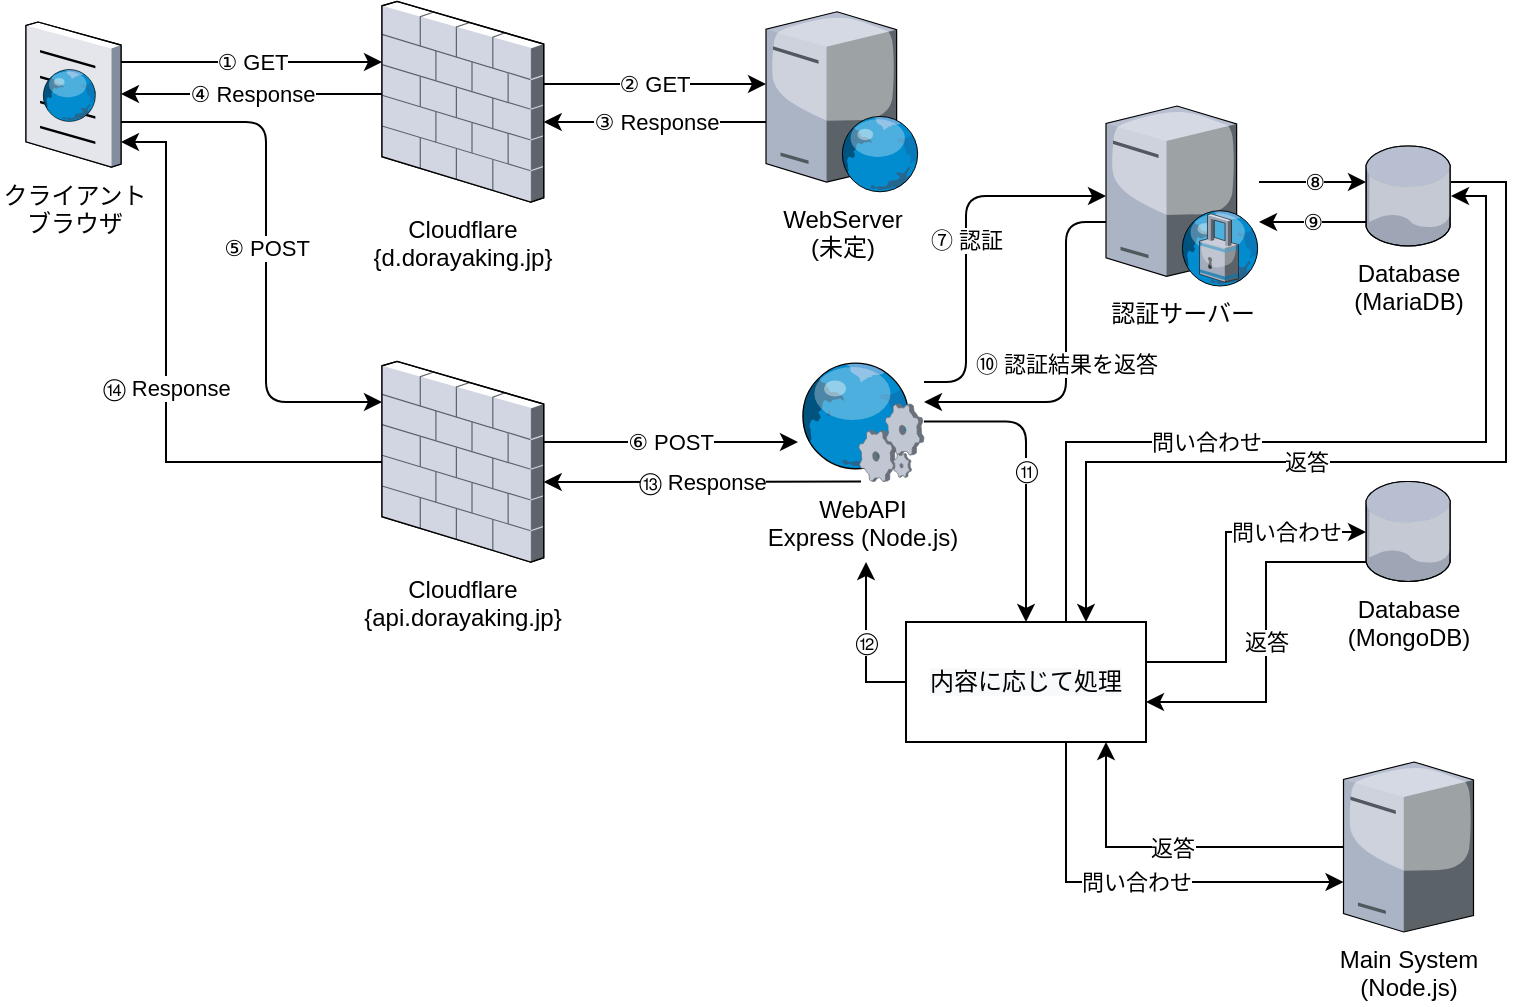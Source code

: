 <mxfile version="15.2.9" type="github">
  <diagram name="Page-1" id="822b0af5-4adb-64df-f703-e8dfc1f81529">
    <mxGraphModel dx="2031" dy="1103" grid="1" gridSize="10" guides="1" tooltips="1" connect="1" arrows="1" fold="1" page="1" pageScale="1" pageWidth="1100" pageHeight="850" background="none" math="0" shadow="0">
      <root>
        <mxCell id="0" />
        <mxCell id="1" parent="0" />
        <mxCell id="w5ER3e1skpx52HiP8KUn-14" value="クライアント&lt;br&gt;ブラウザ" style="verticalLabelPosition=bottom;sketch=0;aspect=fixed;html=1;verticalAlign=top;strokeColor=none;align=center;outlineConnect=0;shape=mxgraph.citrix.browser;" vertex="1" parent="1">
          <mxGeometry x="50" y="90" width="47.5" height="72.5" as="geometry" />
        </mxCell>
        <mxCell id="w5ER3e1skpx52HiP8KUn-52" value="返答" style="edgeStyle=orthogonalEdgeStyle;rounded=0;orthogonalLoop=1;jettySize=auto;html=1;" edge="1" parent="1" source="w5ER3e1skpx52HiP8KUn-16" target="w5ER3e1skpx52HiP8KUn-53">
          <mxGeometry x="0.17" relative="1" as="geometry">
            <mxPoint x="550.029" y="464.782" as="targetPoint" />
            <Array as="points">
              <mxPoint x="790" y="170" />
              <mxPoint x="790" y="310" />
              <mxPoint x="580" y="310" />
            </Array>
            <mxPoint as="offset" />
          </mxGeometry>
        </mxCell>
        <mxCell id="w5ER3e1skpx52HiP8KUn-16" value="Database&lt;br&gt;(MariaDB)" style="verticalLabelPosition=bottom;sketch=0;aspect=fixed;html=1;verticalAlign=top;strokeColor=none;align=center;outlineConnect=0;shape=mxgraph.citrix.database;" vertex="1" parent="1">
          <mxGeometry x="720" y="152" width="42.5" height="50" as="geometry" />
        </mxCell>
        <mxCell id="w5ER3e1skpx52HiP8KUn-57" value="⑬ Response" style="edgeStyle=orthogonalEdgeStyle;rounded=0;orthogonalLoop=1;jettySize=auto;html=1;" edge="1" parent="1" source="w5ER3e1skpx52HiP8KUn-17" target="w5ER3e1skpx52HiP8KUn-30">
          <mxGeometry relative="1" as="geometry">
            <Array as="points">
              <mxPoint x="340" y="320" />
              <mxPoint x="340" y="320" />
            </Array>
          </mxGeometry>
        </mxCell>
        <mxCell id="w5ER3e1skpx52HiP8KUn-17" value="WebAPI&lt;br&gt;Express (Node.js)" style="verticalLabelPosition=bottom;sketch=0;aspect=fixed;html=1;verticalAlign=top;strokeColor=none;align=center;outlineConnect=0;shape=mxgraph.citrix.web_service;" vertex="1" parent="1">
          <mxGeometry x="436" y="259.75" width="63" height="60" as="geometry" />
        </mxCell>
        <mxCell id="w5ER3e1skpx52HiP8KUn-18" value="① GET" style="edgeStyle=segmentEdgeStyle;endArrow=classic;html=1;" edge="1" parent="1" source="w5ER3e1skpx52HiP8KUn-14" target="w5ER3e1skpx52HiP8KUn-19">
          <mxGeometry width="50" height="50" relative="1" as="geometry">
            <mxPoint x="130" y="170" as="sourcePoint" />
            <mxPoint x="450" y="70" as="targetPoint" />
            <Array as="points">
              <mxPoint x="160" y="110" />
              <mxPoint x="160" y="110" />
            </Array>
          </mxGeometry>
        </mxCell>
        <mxCell id="w5ER3e1skpx52HiP8KUn-19" value="Cloudflare&lt;br&gt;{d.dorayaking.jp}" style="verticalLabelPosition=bottom;sketch=0;aspect=fixed;html=1;verticalAlign=top;strokeColor=none;align=center;outlineConnect=0;shape=mxgraph.citrix.firewall;" vertex="1" parent="1">
          <mxGeometry x="228" y="79.75" width="80.85" height="100.25" as="geometry" />
        </mxCell>
        <mxCell id="w5ER3e1skpx52HiP8KUn-21" value="② GET" style="edgeStyle=segmentEdgeStyle;endArrow=classic;html=1;" edge="1" parent="1" source="w5ER3e1skpx52HiP8KUn-19">
          <mxGeometry width="50" height="50" relative="1" as="geometry">
            <mxPoint x="320" y="170" as="sourcePoint" />
            <mxPoint x="420" y="121" as="targetPoint" />
            <Array as="points">
              <mxPoint x="360" y="121" />
              <mxPoint x="360" y="121" />
            </Array>
          </mxGeometry>
        </mxCell>
        <mxCell id="w5ER3e1skpx52HiP8KUn-28" value="③ Response" style="edgeStyle=segmentEdgeStyle;endArrow=classic;html=1;" edge="1" parent="1" target="w5ER3e1skpx52HiP8KUn-19">
          <mxGeometry width="50" height="50" relative="1" as="geometry">
            <mxPoint x="420" y="140.029" as="sourcePoint" />
            <mxPoint x="390" y="180" as="targetPoint" />
            <Array as="points">
              <mxPoint x="370" y="140" />
              <mxPoint x="370" y="140" />
            </Array>
          </mxGeometry>
        </mxCell>
        <mxCell id="w5ER3e1skpx52HiP8KUn-29" value="④ Response" style="edgeStyle=segmentEdgeStyle;endArrow=classic;html=1;" edge="1" parent="1" source="w5ER3e1skpx52HiP8KUn-19" target="w5ER3e1skpx52HiP8KUn-14">
          <mxGeometry width="50" height="50" relative="1" as="geometry">
            <mxPoint x="430" y="150.029" as="sourcePoint" />
            <mxPoint x="313" y="150.029" as="targetPoint" />
            <Array as="points">
              <mxPoint x="160" y="126" />
              <mxPoint x="160" y="126" />
            </Array>
          </mxGeometry>
        </mxCell>
        <mxCell id="w5ER3e1skpx52HiP8KUn-58" value="⑭ Response" style="edgeStyle=orthogonalEdgeStyle;rounded=0;orthogonalLoop=1;jettySize=auto;html=1;" edge="1" parent="1" source="w5ER3e1skpx52HiP8KUn-30" target="w5ER3e1skpx52HiP8KUn-14">
          <mxGeometry relative="1" as="geometry">
            <Array as="points">
              <mxPoint x="120" y="310" />
              <mxPoint x="120" y="150" />
            </Array>
          </mxGeometry>
        </mxCell>
        <mxCell id="w5ER3e1skpx52HiP8KUn-30" value="Cloudflare&lt;br&gt;{api.dorayaking.jp}" style="verticalLabelPosition=bottom;sketch=0;aspect=fixed;html=1;verticalAlign=top;strokeColor=none;align=center;outlineConnect=0;shape=mxgraph.citrix.firewall;" vertex="1" parent="1">
          <mxGeometry x="228" y="259.75" width="80.85" height="100.25" as="geometry" />
        </mxCell>
        <mxCell id="w5ER3e1skpx52HiP8KUn-31" value="⑤ POST" style="edgeStyle=segmentEdgeStyle;endArrow=classic;html=1;" edge="1" parent="1" source="w5ER3e1skpx52HiP8KUn-14" target="w5ER3e1skpx52HiP8KUn-30">
          <mxGeometry width="50" height="50" relative="1" as="geometry">
            <mxPoint x="110" y="300" as="sourcePoint" />
            <mxPoint x="160" y="250" as="targetPoint" />
            <Array as="points">
              <mxPoint x="170" y="140" />
              <mxPoint x="170" y="280" />
            </Array>
          </mxGeometry>
        </mxCell>
        <mxCell id="w5ER3e1skpx52HiP8KUn-32" value="⑥ POST" style="edgeStyle=segmentEdgeStyle;endArrow=classic;html=1;" edge="1" parent="1" source="w5ER3e1skpx52HiP8KUn-30" target="w5ER3e1skpx52HiP8KUn-17">
          <mxGeometry width="50" height="50" relative="1" as="geometry">
            <mxPoint x="310" y="280" as="sourcePoint" />
            <mxPoint x="410" y="270" as="targetPoint" />
            <Array as="points">
              <mxPoint x="390" y="300" />
              <mxPoint x="390" y="300" />
            </Array>
          </mxGeometry>
        </mxCell>
        <mxCell id="w5ER3e1skpx52HiP8KUn-34" value="⑦ 認証" style="edgeStyle=segmentEdgeStyle;endArrow=classic;html=1;" edge="1" parent="1" source="w5ER3e1skpx52HiP8KUn-17" target="w5ER3e1skpx52HiP8KUn-38">
          <mxGeometry width="50" height="50" relative="1" as="geometry">
            <mxPoint x="540" y="300" as="sourcePoint" />
            <mxPoint x="590" y="250" as="targetPoint" />
            <Array as="points">
              <mxPoint x="520" y="270" />
              <mxPoint x="520" y="177" />
            </Array>
          </mxGeometry>
        </mxCell>
        <mxCell id="w5ER3e1skpx52HiP8KUn-36" value="⑩ 認証結果を返答" style="edgeStyle=segmentEdgeStyle;endArrow=classic;html=1;" edge="1" parent="1" source="w5ER3e1skpx52HiP8KUn-38" target="w5ER3e1skpx52HiP8KUn-17">
          <mxGeometry width="50" height="50" relative="1" as="geometry">
            <mxPoint x="630" y="310" as="sourcePoint" />
            <mxPoint x="680" y="260" as="targetPoint" />
            <Array as="points">
              <mxPoint x="570" y="190" />
              <mxPoint x="570" y="280" />
            </Array>
          </mxGeometry>
        </mxCell>
        <mxCell id="w5ER3e1skpx52HiP8KUn-37" value="WebServer&lt;br&gt;(未定)" style="verticalLabelPosition=bottom;sketch=0;aspect=fixed;html=1;verticalAlign=top;strokeColor=none;align=center;outlineConnect=0;shape=mxgraph.citrix.web_server;" vertex="1" parent="1">
          <mxGeometry x="420" y="84.88" width="76.5" height="90" as="geometry" />
        </mxCell>
        <mxCell id="w5ER3e1skpx52HiP8KUn-38" value="認証サーバー" style="verticalLabelPosition=bottom;sketch=0;aspect=fixed;html=1;verticalAlign=top;strokeColor=none;align=center;outlineConnect=0;shape=mxgraph.citrix.proxy_server;" vertex="1" parent="1">
          <mxGeometry x="590" y="132" width="76.5" height="90" as="geometry" />
        </mxCell>
        <mxCell id="w5ER3e1skpx52HiP8KUn-39" value="⑧" style="edgeStyle=segmentEdgeStyle;endArrow=classic;html=1;" edge="1" parent="1" source="w5ER3e1skpx52HiP8KUn-38" target="w5ER3e1skpx52HiP8KUn-16">
          <mxGeometry width="50" height="50" relative="1" as="geometry">
            <mxPoint x="750" y="350" as="sourcePoint" />
            <mxPoint x="800" y="300" as="targetPoint" />
            <Array as="points">
              <mxPoint x="700" y="170" />
              <mxPoint x="700" y="170" />
            </Array>
          </mxGeometry>
        </mxCell>
        <mxCell id="w5ER3e1skpx52HiP8KUn-40" value="⑨" style="edgeStyle=segmentEdgeStyle;endArrow=classic;html=1;" edge="1" parent="1" source="w5ER3e1skpx52HiP8KUn-16" target="w5ER3e1skpx52HiP8KUn-38">
          <mxGeometry width="50" height="50" relative="1" as="geometry">
            <mxPoint x="730" y="340" as="sourcePoint" />
            <mxPoint x="780" y="290" as="targetPoint" />
            <Array as="points">
              <mxPoint x="700" y="190" />
              <mxPoint x="700" y="190" />
            </Array>
          </mxGeometry>
        </mxCell>
        <mxCell id="w5ER3e1skpx52HiP8KUn-50" value="返答" style="edgeStyle=orthogonalEdgeStyle;rounded=0;orthogonalLoop=1;jettySize=auto;html=1;" edge="1" parent="1" source="w5ER3e1skpx52HiP8KUn-42" target="w5ER3e1skpx52HiP8KUn-53">
          <mxGeometry relative="1" as="geometry">
            <mxPoint x="620" y="410" as="targetPoint" />
            <Array as="points">
              <mxPoint x="670" y="360" />
              <mxPoint x="670" y="430" />
            </Array>
          </mxGeometry>
        </mxCell>
        <mxCell id="w5ER3e1skpx52HiP8KUn-42" value="Database&lt;br&gt;(MongoDB)" style="verticalLabelPosition=bottom;sketch=0;aspect=fixed;html=1;verticalAlign=top;strokeColor=none;align=center;outlineConnect=0;shape=mxgraph.citrix.database;" vertex="1" parent="1">
          <mxGeometry x="720" y="319.75" width="42.5" height="50" as="geometry" />
        </mxCell>
        <mxCell id="w5ER3e1skpx52HiP8KUn-49" value="問い合わせ" style="edgeStyle=orthogonalEdgeStyle;rounded=0;orthogonalLoop=1;jettySize=auto;html=1;" edge="1" parent="1" source="w5ER3e1skpx52HiP8KUn-53" target="w5ER3e1skpx52HiP8KUn-42">
          <mxGeometry x="0.543" relative="1" as="geometry">
            <mxPoint x="582.999" y="400.029" as="sourcePoint" />
            <Array as="points">
              <mxPoint x="650" y="410" />
              <mxPoint x="650" y="345" />
            </Array>
            <mxPoint as="offset" />
          </mxGeometry>
        </mxCell>
        <mxCell id="w5ER3e1skpx52HiP8KUn-51" value="問い合わせ" style="edgeStyle=orthogonalEdgeStyle;rounded=0;orthogonalLoop=1;jettySize=auto;html=1;" edge="1" parent="1" source="w5ER3e1skpx52HiP8KUn-53" target="w5ER3e1skpx52HiP8KUn-16">
          <mxGeometry x="-0.274" relative="1" as="geometry">
            <mxPoint x="570.029" y="394.031" as="sourcePoint" />
            <Array as="points">
              <mxPoint x="570" y="300" />
              <mxPoint x="780" y="300" />
              <mxPoint x="780" y="177" />
            </Array>
            <mxPoint as="offset" />
          </mxGeometry>
        </mxCell>
        <mxCell id="w5ER3e1skpx52HiP8KUn-46" value="⑪" style="edgeStyle=segmentEdgeStyle;endArrow=classic;html=1;" edge="1" parent="1" source="w5ER3e1skpx52HiP8KUn-17" target="w5ER3e1skpx52HiP8KUn-53">
          <mxGeometry width="50" height="50" relative="1" as="geometry">
            <mxPoint x="560" y="370" as="sourcePoint" />
            <mxPoint x="550.5" y="385" as="targetPoint" />
          </mxGeometry>
        </mxCell>
        <mxCell id="w5ER3e1skpx52HiP8KUn-48" value="返答" style="edgeStyle=orthogonalEdgeStyle;rounded=0;orthogonalLoop=1;jettySize=auto;html=1;" edge="1" parent="1" source="w5ER3e1skpx52HiP8KUn-47" target="w5ER3e1skpx52HiP8KUn-53">
          <mxGeometry relative="1" as="geometry">
            <mxPoint x="637" y="425" as="targetPoint" />
            <Array as="points">
              <mxPoint x="590" y="502" />
            </Array>
          </mxGeometry>
        </mxCell>
        <mxCell id="w5ER3e1skpx52HiP8KUn-47" value="Main System&lt;br&gt;(Node.js)" style="verticalLabelPosition=bottom;sketch=0;aspect=fixed;html=1;verticalAlign=top;strokeColor=none;align=center;outlineConnect=0;shape=mxgraph.citrix.tower_server;" vertex="1" parent="1">
          <mxGeometry x="708.75" y="460" width="65" height="85" as="geometry" />
        </mxCell>
        <mxCell id="w5ER3e1skpx52HiP8KUn-54" value="問い合わせ" style="edgeStyle=orthogonalEdgeStyle;rounded=0;orthogonalLoop=1;jettySize=auto;html=1;" edge="1" parent="1" source="w5ER3e1skpx52HiP8KUn-53" target="w5ER3e1skpx52HiP8KUn-47">
          <mxGeometry relative="1" as="geometry">
            <Array as="points">
              <mxPoint x="570" y="520" />
            </Array>
          </mxGeometry>
        </mxCell>
        <mxCell id="w5ER3e1skpx52HiP8KUn-56" value="⑫" style="edgeStyle=orthogonalEdgeStyle;rounded=0;orthogonalLoop=1;jettySize=auto;html=1;" edge="1" parent="1" source="w5ER3e1skpx52HiP8KUn-53">
          <mxGeometry relative="1" as="geometry">
            <mxPoint x="470" y="360" as="targetPoint" />
          </mxGeometry>
        </mxCell>
        <mxCell id="w5ER3e1skpx52HiP8KUn-53" value="&#xa;&#xa;&lt;span style=&quot;color: rgb(0, 0, 0); font-family: helvetica; font-size: 12px; font-style: normal; font-weight: 400; letter-spacing: normal; text-align: center; text-indent: 0px; text-transform: none; word-spacing: 0px; background-color: rgb(248, 249, 250); display: inline; float: none;&quot;&gt;内容に応じて処理&lt;/span&gt;&#xa;&#xa;" style="rounded=0;whiteSpace=wrap;html=1;" vertex="1" parent="1">
          <mxGeometry x="490" y="390" width="120" height="60" as="geometry" />
        </mxCell>
      </root>
    </mxGraphModel>
  </diagram>
</mxfile>
